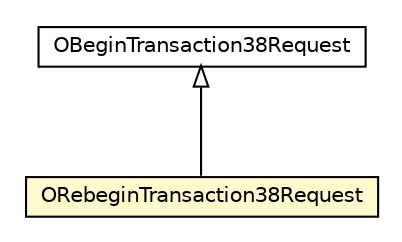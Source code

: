#!/usr/local/bin/dot
#
# Class diagram 
# Generated by UMLGraph version R5_6-24-gf6e263 (http://www.umlgraph.org/)
#

digraph G {
	edge [fontname="Helvetica",fontsize=10,labelfontname="Helvetica",labelfontsize=10];
	node [fontname="Helvetica",fontsize=10,shape=plaintext];
	nodesep=0.25;
	ranksep=0.5;
	// com.orientechnologies.orient.client.remote.message.OBeginTransaction38Request
	c5483556 [label=<<table title="com.orientechnologies.orient.client.remote.message.OBeginTransaction38Request" border="0" cellborder="1" cellspacing="0" cellpadding="2" port="p" href="./OBeginTransaction38Request.html">
		<tr><td><table border="0" cellspacing="0" cellpadding="1">
<tr><td align="center" balign="center"> OBeginTransaction38Request </td></tr>
		</table></td></tr>
		</table>>, URL="./OBeginTransaction38Request.html", fontname="Helvetica", fontcolor="black", fontsize=10.0];
	// com.orientechnologies.orient.client.remote.message.ORebeginTransaction38Request
	c5483611 [label=<<table title="com.orientechnologies.orient.client.remote.message.ORebeginTransaction38Request" border="0" cellborder="1" cellspacing="0" cellpadding="2" port="p" bgcolor="lemonChiffon" href="./ORebeginTransaction38Request.html">
		<tr><td><table border="0" cellspacing="0" cellpadding="1">
<tr><td align="center" balign="center"> ORebeginTransaction38Request </td></tr>
		</table></td></tr>
		</table>>, URL="./ORebeginTransaction38Request.html", fontname="Helvetica", fontcolor="black", fontsize=10.0];
	//com.orientechnologies.orient.client.remote.message.ORebeginTransaction38Request extends com.orientechnologies.orient.client.remote.message.OBeginTransaction38Request
	c5483556:p -> c5483611:p [dir=back,arrowtail=empty];
}

